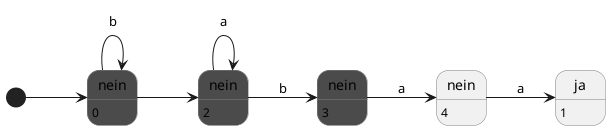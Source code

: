 @startuml
skinparam monochrome true
left to right direction

skinparam state {
  BackgroundColor<<A>> Green
  BorderColor Gray
}

[*] --> n0

'baa

state "nein" as n0 <<A>>
state "nein" as n1 <<A>>
state "nein" as n2 <<A>>
state "nein" as n3
state "ja" as j0

n0: 0
n1: 2
n2: 3
n3: 4
j0: 1

n0 --> n0: b
n0 --> n1
n1 --> n1: a
n1 --> n2: b
n2 --> n3: a
n3 --> j0: a
@enduml
